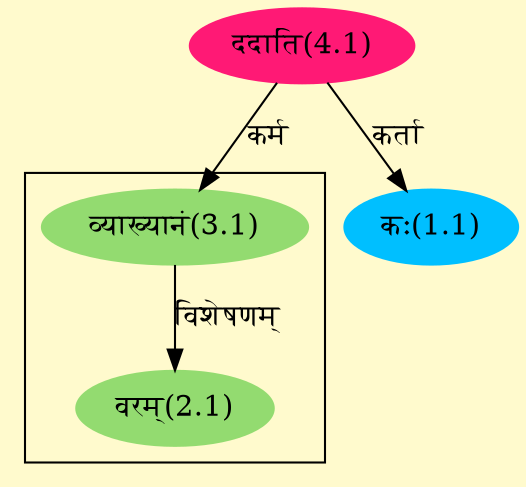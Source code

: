 digraph G{
rankdir=BT;
 compound=true;
 bgcolor="lemonchiffon1";

subgraph cluster_1{
Node2_1 [style=filled, color="#93DB70" label = "वरम्(2.1)"]
Node3_1 [style=filled, color="#93DB70" label = "व्याख्यानं(3.1)"]

}
Node1_1 [style=filled, color="#00BFFF" label = "कः(1.1)"]
Node4_1 [style=filled, color="#FF1975" label = "ददाति(4.1)"]
Node3_1 [style=filled, color="#93DB70" label = "व्याख्यानं(3.1)"]
/* Start of Relations section */

Node1_1 -> Node4_1 [  label="कर्ता"  dir="back" ]
Node2_1 -> Node3_1 [  label="विशेषणम्"  dir="back" ]
Node3_1 -> Node4_1 [  label="कर्म"  dir="back" ]
}
